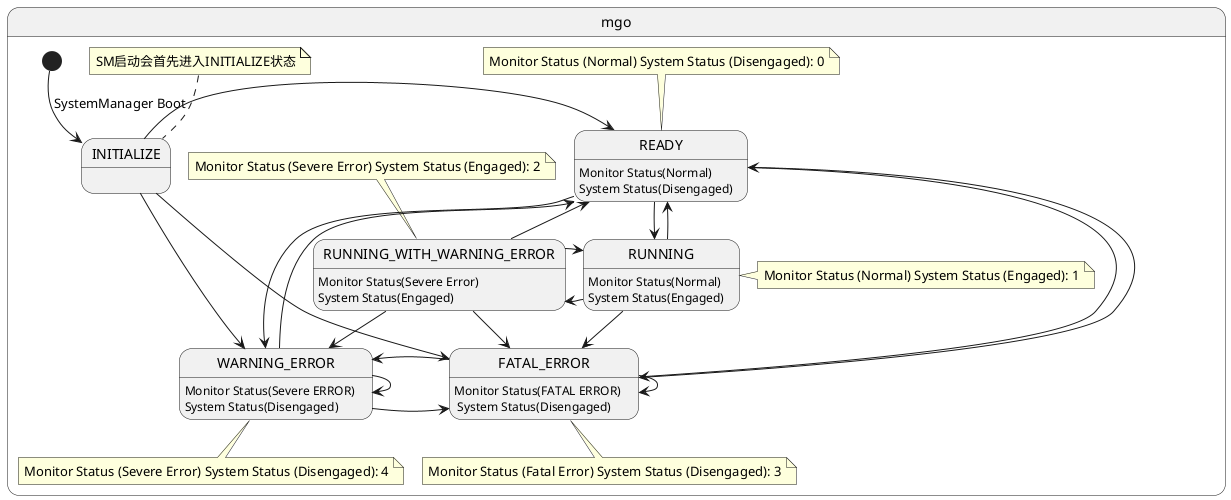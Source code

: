 @startuml
state mgo{
    [*] --> INITIALIZE : SystemManager Boot
    INITIALIZE : 
    READY : Monitor Status(Normal) \nSystem Status(Disengaged)
    RUNNING : Monitor Status(Normal) \nSystem Status(Engaged)
    RUNNING_WITH_WARNING_ERROR : Monitor Status(Severe Error) \nSystem Status(Engaged)
    FATAL_ERROR : Monitor Status(FATAL ERROR) \n System Status(Disengaged)
    WARNING_ERROR : Monitor Status(Severe ERROR) \nSystem Status(Disengaged)

    note top of INITIALIZE : SM启动会首先进入INITIALIZE状态
    note top of READY : Monitor Status (Normal) System Status (Disengaged): 0
    note top of RUNNING_WITH_WARNING_ERROR : Monitor Status (Severe Error) System Status (Engaged): 2
    note right of RUNNING : Monitor Status (Normal) System Status (Engaged): 1
    note bottom of FATAL_ERROR : Monitor Status (Fatal Error) System Status (Disengaged): 3
    note bottom of WARNING_ERROR : Monitor Status (Severe Error) System Status (Disengaged): 4

    INITIALIZE ->READY 
    INITIALIZE -> WARNING_ERROR
    INITIALIZE -> FATAL_ERROR
    READY -down-> RUNNING
    READY -> WARNING_ERROR
    READY -right-> FATAL_ERROR
    RUNNING -right-> RUNNING_WITH_WARNING_ERROR
    RUNNING -down-> FATAL_ERROR
    RUNNING -up-> READY
    RUNNING_WITH_WARNING_ERROR -> FATAL_ERROR
    RUNNING_WITH_WARNING_ERROR -> WARNING_ERROR
    RUNNING_WITH_WARNING_ERROR -> RUNNING 
    RUNNING_WITH_WARNING_ERROR -> READY
    WARNING_ERROR ->FATAL_ERROR
    WARNING_ERROR -> READY
    FATAL_ERROR -> WARNING_ERROR
    FATAL_ERROR -up-> READY

    WARNING_ERROR -> WARNING_ERROR 
    FATAL_ERROR -> FATAL_ERROR 
}

@enduml